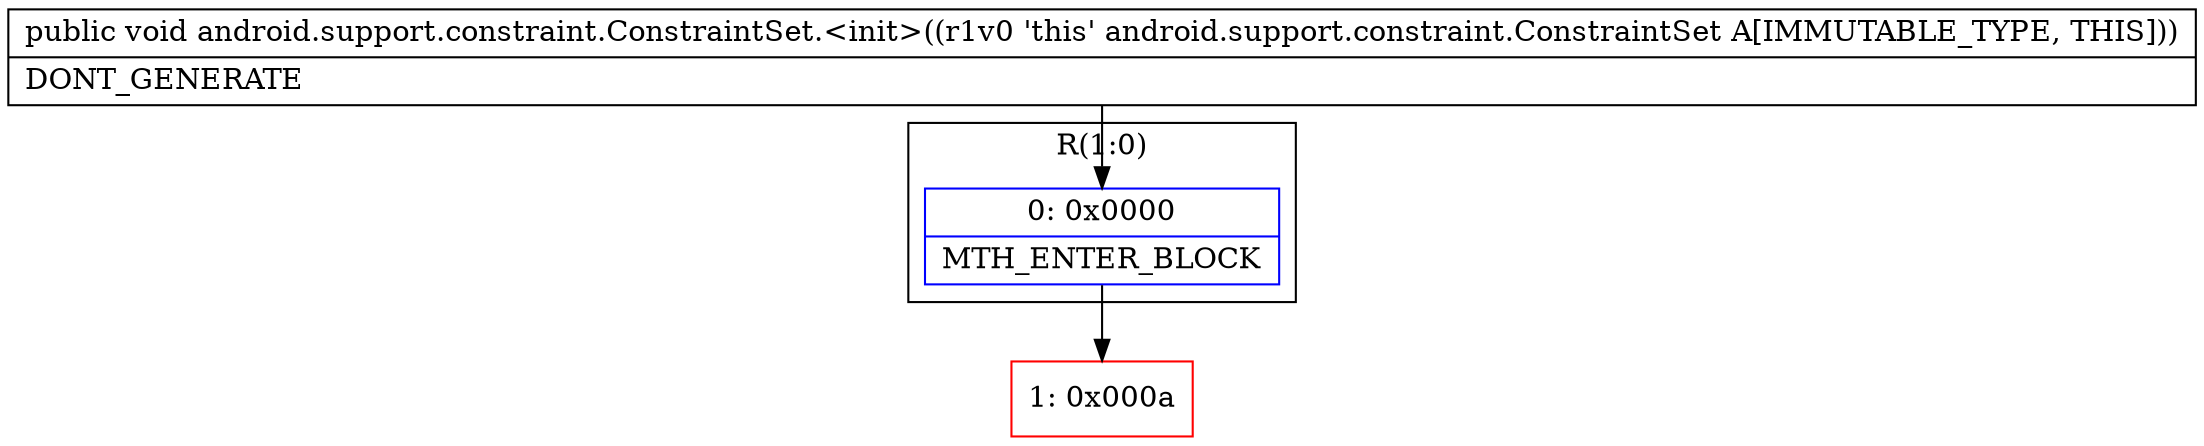 digraph "CFG forandroid.support.constraint.ConstraintSet.\<init\>()V" {
subgraph cluster_Region_122696923 {
label = "R(1:0)";
node [shape=record,color=blue];
Node_0 [shape=record,label="{0\:\ 0x0000|MTH_ENTER_BLOCK\l}"];
}
Node_1 [shape=record,color=red,label="{1\:\ 0x000a}"];
MethodNode[shape=record,label="{public void android.support.constraint.ConstraintSet.\<init\>((r1v0 'this' android.support.constraint.ConstraintSet A[IMMUTABLE_TYPE, THIS]))  | DONT_GENERATE\l}"];
MethodNode -> Node_0;
Node_0 -> Node_1;
}

